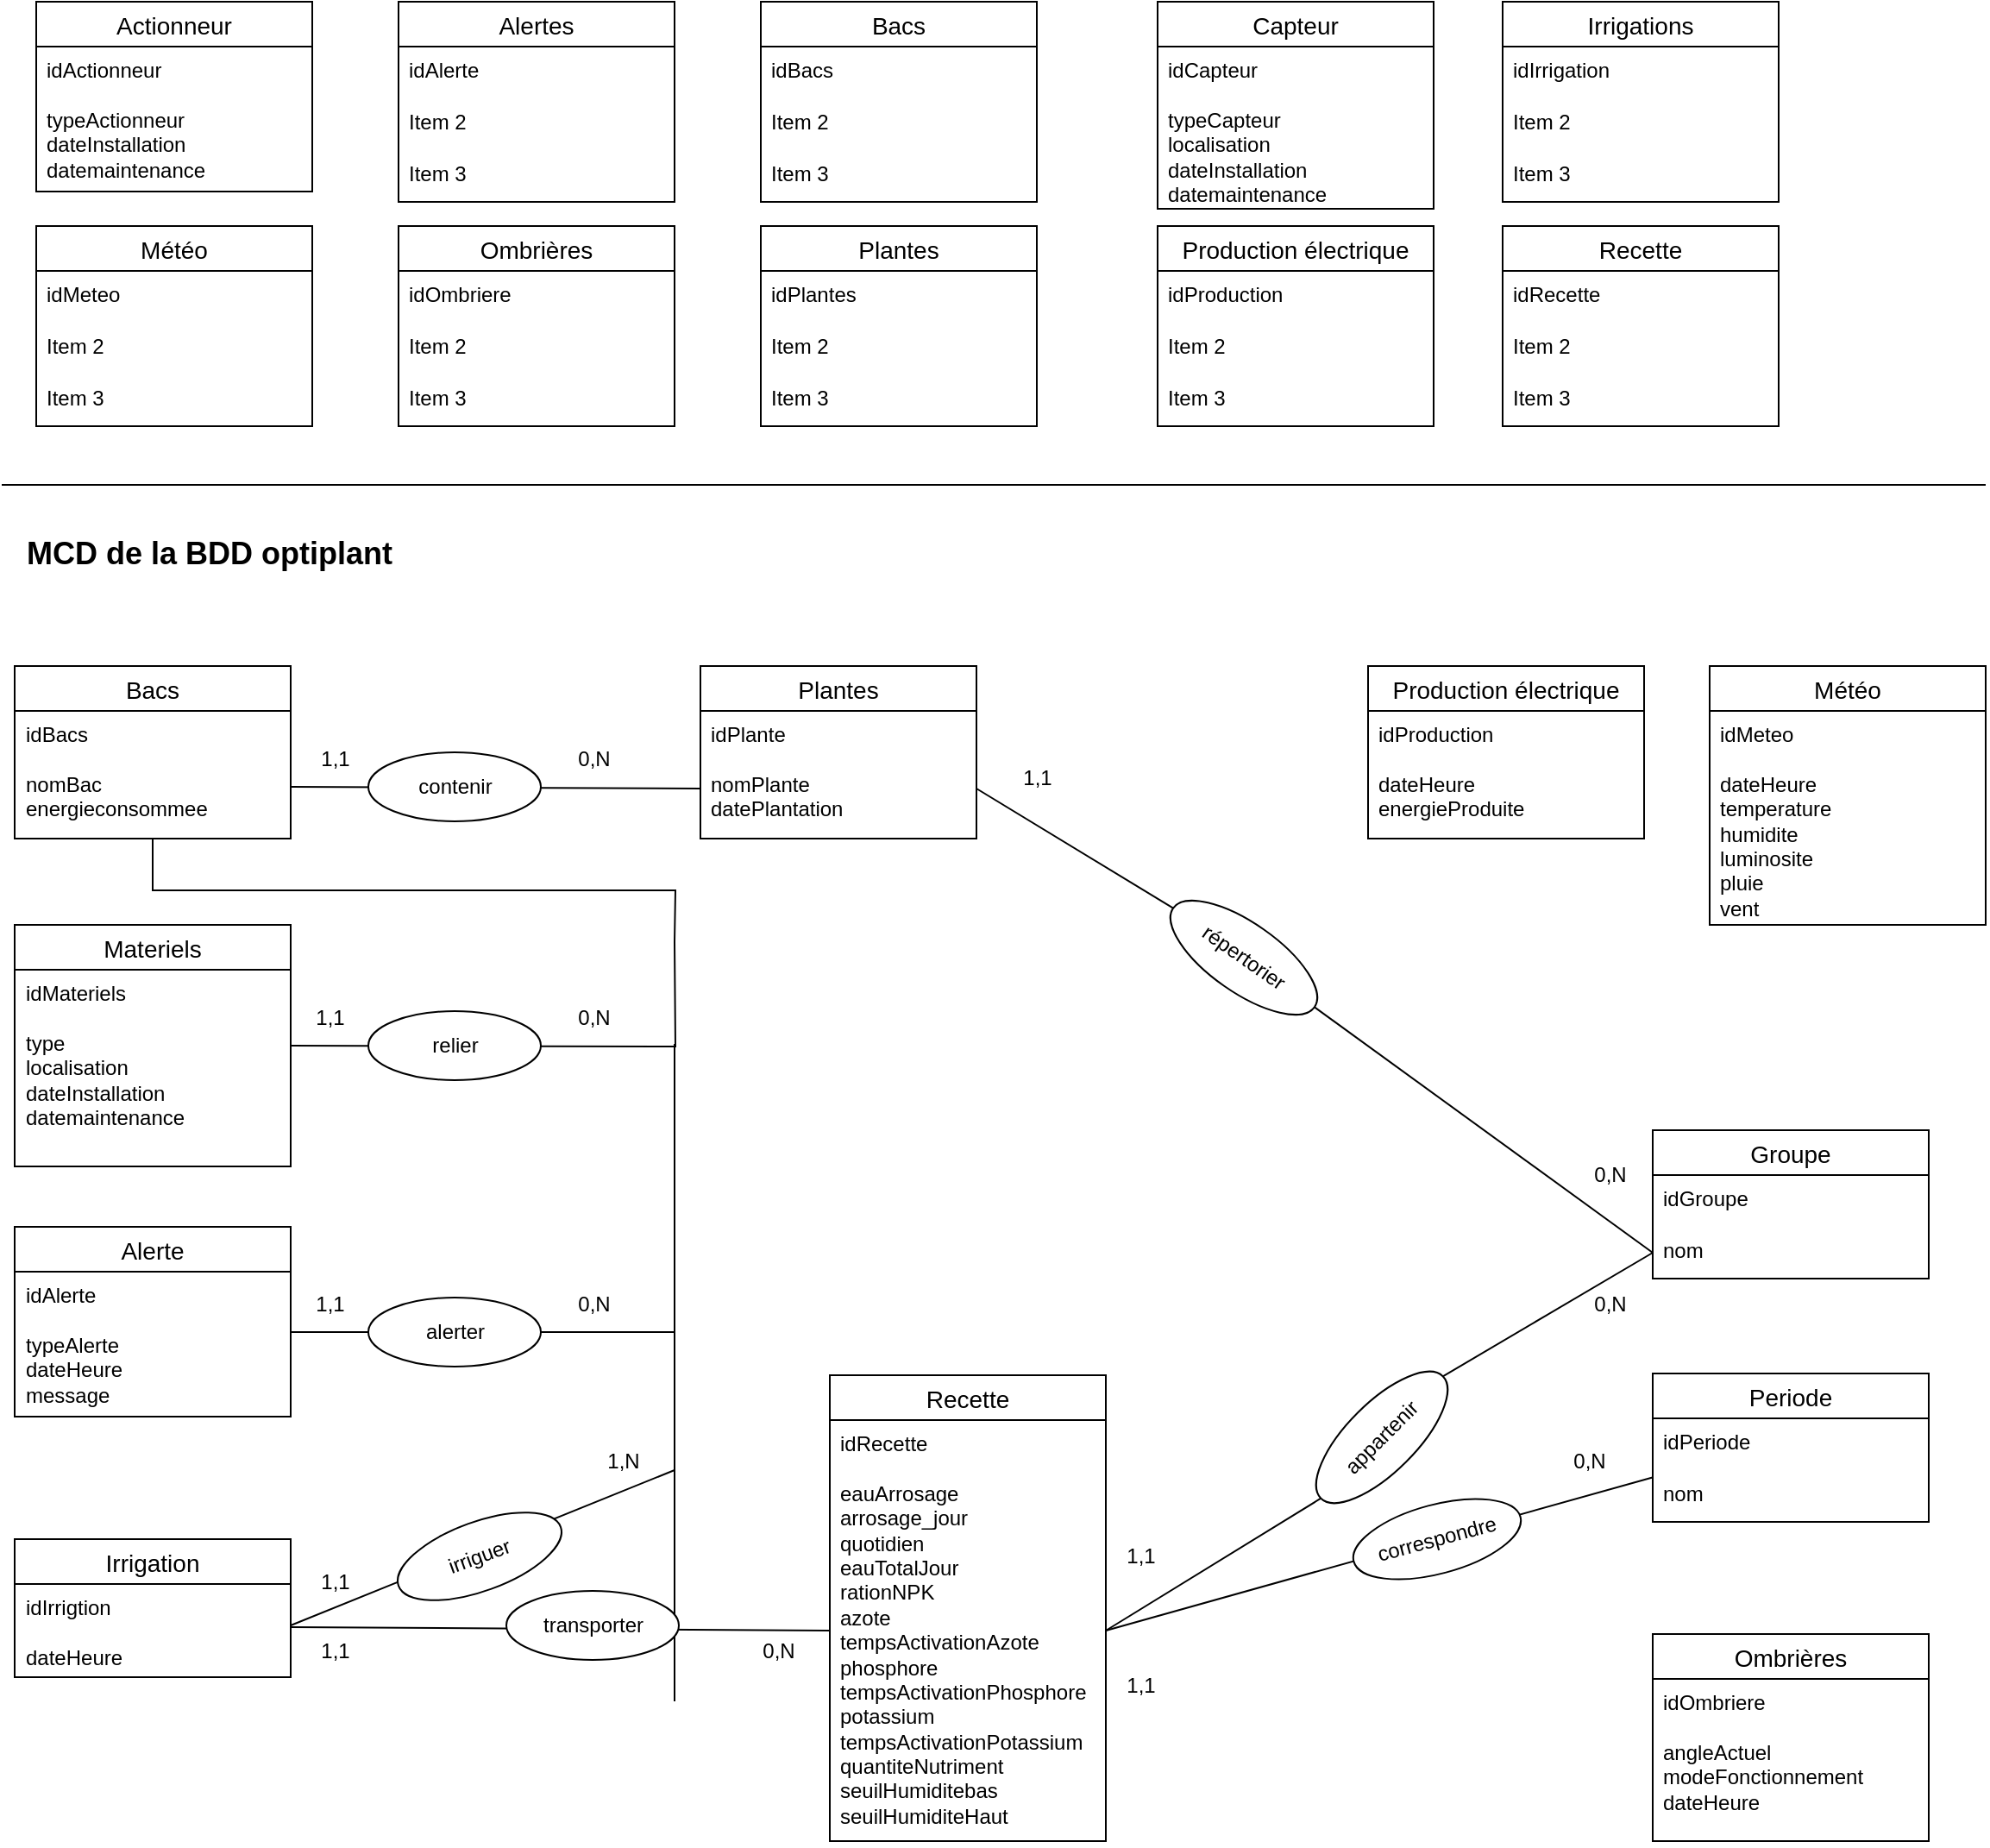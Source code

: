 <mxfile version="26.0.16">
  <diagram name="MCD" id="uWJ0e3N0dm7fcI5BOGlj">
    <mxGraphModel dx="2369" dy="962" grid="1" gridSize="10" guides="1" tooltips="1" connect="1" arrows="1" fold="1" page="1" pageScale="1" pageWidth="1169" pageHeight="1654" math="0" shadow="0">
      <root>
        <mxCell id="T9H4gMGK_s0aDdUB7x26-0" />
        <mxCell id="T9H4gMGK_s0aDdUB7x26-1" parent="T9H4gMGK_s0aDdUB7x26-0" />
        <mxCell id="T9H4gMGK_s0aDdUB7x26-6" value="Alertes" style="swimlane;fontStyle=0;childLayout=stackLayout;horizontal=1;startSize=26;horizontalStack=0;resizeParent=1;resizeParentMax=0;resizeLast=0;collapsible=1;marginBottom=0;align=center;fontSize=14;" parent="T9H4gMGK_s0aDdUB7x26-1" vertex="1">
          <mxGeometry x="240" y="40" width="160" height="116" as="geometry" />
        </mxCell>
        <mxCell id="T9H4gMGK_s0aDdUB7x26-7" value="idAlerte" style="text;strokeColor=none;fillColor=none;spacingLeft=4;spacingRight=4;overflow=hidden;rotatable=0;points=[[0,0.5],[1,0.5]];portConstraint=eastwest;fontSize=12;whiteSpace=wrap;html=1;" parent="T9H4gMGK_s0aDdUB7x26-6" vertex="1">
          <mxGeometry y="26" width="160" height="30" as="geometry" />
        </mxCell>
        <mxCell id="T9H4gMGK_s0aDdUB7x26-8" value="Item 2" style="text;strokeColor=none;fillColor=none;spacingLeft=4;spacingRight=4;overflow=hidden;rotatable=0;points=[[0,0.5],[1,0.5]];portConstraint=eastwest;fontSize=12;whiteSpace=wrap;html=1;" parent="T9H4gMGK_s0aDdUB7x26-6" vertex="1">
          <mxGeometry y="56" width="160" height="30" as="geometry" />
        </mxCell>
        <mxCell id="T9H4gMGK_s0aDdUB7x26-9" value="Item 3" style="text;strokeColor=none;fillColor=none;spacingLeft=4;spacingRight=4;overflow=hidden;rotatable=0;points=[[0,0.5],[1,0.5]];portConstraint=eastwest;fontSize=12;whiteSpace=wrap;html=1;" parent="T9H4gMGK_s0aDdUB7x26-6" vertex="1">
          <mxGeometry y="86" width="160" height="30" as="geometry" />
        </mxCell>
        <mxCell id="T9H4gMGK_s0aDdUB7x26-10" value="Bacs" style="swimlane;fontStyle=0;childLayout=stackLayout;horizontal=1;startSize=26;horizontalStack=0;resizeParent=1;resizeParentMax=0;resizeLast=0;collapsible=1;marginBottom=0;align=center;fontSize=14;" parent="T9H4gMGK_s0aDdUB7x26-1" vertex="1">
          <mxGeometry x="450" y="40" width="160" height="116" as="geometry" />
        </mxCell>
        <mxCell id="T9H4gMGK_s0aDdUB7x26-11" value="idBacs" style="text;strokeColor=none;fillColor=none;spacingLeft=4;spacingRight=4;overflow=hidden;rotatable=0;points=[[0,0.5],[1,0.5]];portConstraint=eastwest;fontSize=12;whiteSpace=wrap;html=1;" parent="T9H4gMGK_s0aDdUB7x26-10" vertex="1">
          <mxGeometry y="26" width="160" height="30" as="geometry" />
        </mxCell>
        <mxCell id="T9H4gMGK_s0aDdUB7x26-12" value="Item 2" style="text;strokeColor=none;fillColor=none;spacingLeft=4;spacingRight=4;overflow=hidden;rotatable=0;points=[[0,0.5],[1,0.5]];portConstraint=eastwest;fontSize=12;whiteSpace=wrap;html=1;" parent="T9H4gMGK_s0aDdUB7x26-10" vertex="1">
          <mxGeometry y="56" width="160" height="30" as="geometry" />
        </mxCell>
        <mxCell id="T9H4gMGK_s0aDdUB7x26-13" value="Item 3" style="text;strokeColor=none;fillColor=none;spacingLeft=4;spacingRight=4;overflow=hidden;rotatable=0;points=[[0,0.5],[1,0.5]];portConstraint=eastwest;fontSize=12;whiteSpace=wrap;html=1;" parent="T9H4gMGK_s0aDdUB7x26-10" vertex="1">
          <mxGeometry y="86" width="160" height="30" as="geometry" />
        </mxCell>
        <mxCell id="T9H4gMGK_s0aDdUB7x26-18" value="Irrigations" style="swimlane;fontStyle=0;childLayout=stackLayout;horizontal=1;startSize=26;horizontalStack=0;resizeParent=1;resizeParentMax=0;resizeLast=0;collapsible=1;marginBottom=0;align=center;fontSize=14;" parent="T9H4gMGK_s0aDdUB7x26-1" vertex="1">
          <mxGeometry x="880" y="40" width="160" height="116" as="geometry" />
        </mxCell>
        <mxCell id="T9H4gMGK_s0aDdUB7x26-19" value="idIrrigation" style="text;strokeColor=none;fillColor=none;spacingLeft=4;spacingRight=4;overflow=hidden;rotatable=0;points=[[0,0.5],[1,0.5]];portConstraint=eastwest;fontSize=12;whiteSpace=wrap;html=1;" parent="T9H4gMGK_s0aDdUB7x26-18" vertex="1">
          <mxGeometry y="26" width="160" height="30" as="geometry" />
        </mxCell>
        <mxCell id="T9H4gMGK_s0aDdUB7x26-20" value="Item 2" style="text;strokeColor=none;fillColor=none;spacingLeft=4;spacingRight=4;overflow=hidden;rotatable=0;points=[[0,0.5],[1,0.5]];portConstraint=eastwest;fontSize=12;whiteSpace=wrap;html=1;" parent="T9H4gMGK_s0aDdUB7x26-18" vertex="1">
          <mxGeometry y="56" width="160" height="30" as="geometry" />
        </mxCell>
        <mxCell id="T9H4gMGK_s0aDdUB7x26-21" value="Item 3" style="text;strokeColor=none;fillColor=none;spacingLeft=4;spacingRight=4;overflow=hidden;rotatable=0;points=[[0,0.5],[1,0.5]];portConstraint=eastwest;fontSize=12;whiteSpace=wrap;html=1;" parent="T9H4gMGK_s0aDdUB7x26-18" vertex="1">
          <mxGeometry y="86" width="160" height="30" as="geometry" />
        </mxCell>
        <mxCell id="T9H4gMGK_s0aDdUB7x26-22" value="Météo" style="swimlane;fontStyle=0;childLayout=stackLayout;horizontal=1;startSize=26;horizontalStack=0;resizeParent=1;resizeParentMax=0;resizeLast=0;collapsible=1;marginBottom=0;align=center;fontSize=14;" parent="T9H4gMGK_s0aDdUB7x26-1" vertex="1">
          <mxGeometry x="30" y="170" width="160" height="116" as="geometry" />
        </mxCell>
        <mxCell id="T9H4gMGK_s0aDdUB7x26-23" value="idMeteo" style="text;strokeColor=none;fillColor=none;spacingLeft=4;spacingRight=4;overflow=hidden;rotatable=0;points=[[0,0.5],[1,0.5]];portConstraint=eastwest;fontSize=12;whiteSpace=wrap;html=1;" parent="T9H4gMGK_s0aDdUB7x26-22" vertex="1">
          <mxGeometry y="26" width="160" height="30" as="geometry" />
        </mxCell>
        <mxCell id="T9H4gMGK_s0aDdUB7x26-24" value="Item 2" style="text;strokeColor=none;fillColor=none;spacingLeft=4;spacingRight=4;overflow=hidden;rotatable=0;points=[[0,0.5],[1,0.5]];portConstraint=eastwest;fontSize=12;whiteSpace=wrap;html=1;" parent="T9H4gMGK_s0aDdUB7x26-22" vertex="1">
          <mxGeometry y="56" width="160" height="30" as="geometry" />
        </mxCell>
        <mxCell id="T9H4gMGK_s0aDdUB7x26-25" value="Item 3" style="text;strokeColor=none;fillColor=none;spacingLeft=4;spacingRight=4;overflow=hidden;rotatable=0;points=[[0,0.5],[1,0.5]];portConstraint=eastwest;fontSize=12;whiteSpace=wrap;html=1;" parent="T9H4gMGK_s0aDdUB7x26-22" vertex="1">
          <mxGeometry y="86" width="160" height="30" as="geometry" />
        </mxCell>
        <mxCell id="T9H4gMGK_s0aDdUB7x26-26" value="Ombrières" style="swimlane;fontStyle=0;childLayout=stackLayout;horizontal=1;startSize=26;horizontalStack=0;resizeParent=1;resizeParentMax=0;resizeLast=0;collapsible=1;marginBottom=0;align=center;fontSize=14;" parent="T9H4gMGK_s0aDdUB7x26-1" vertex="1">
          <mxGeometry x="240" y="170" width="160" height="116" as="geometry" />
        </mxCell>
        <mxCell id="T9H4gMGK_s0aDdUB7x26-27" value="idOmbriere" style="text;strokeColor=none;fillColor=none;spacingLeft=4;spacingRight=4;overflow=hidden;rotatable=0;points=[[0,0.5],[1,0.5]];portConstraint=eastwest;fontSize=12;whiteSpace=wrap;html=1;" parent="T9H4gMGK_s0aDdUB7x26-26" vertex="1">
          <mxGeometry y="26" width="160" height="30" as="geometry" />
        </mxCell>
        <mxCell id="T9H4gMGK_s0aDdUB7x26-28" value="Item 2" style="text;strokeColor=none;fillColor=none;spacingLeft=4;spacingRight=4;overflow=hidden;rotatable=0;points=[[0,0.5],[1,0.5]];portConstraint=eastwest;fontSize=12;whiteSpace=wrap;html=1;" parent="T9H4gMGK_s0aDdUB7x26-26" vertex="1">
          <mxGeometry y="56" width="160" height="30" as="geometry" />
        </mxCell>
        <mxCell id="T9H4gMGK_s0aDdUB7x26-29" value="Item 3" style="text;strokeColor=none;fillColor=none;spacingLeft=4;spacingRight=4;overflow=hidden;rotatable=0;points=[[0,0.5],[1,0.5]];portConstraint=eastwest;fontSize=12;whiteSpace=wrap;html=1;" parent="T9H4gMGK_s0aDdUB7x26-26" vertex="1">
          <mxGeometry y="86" width="160" height="30" as="geometry" />
        </mxCell>
        <mxCell id="T9H4gMGK_s0aDdUB7x26-30" value="Plantes" style="swimlane;fontStyle=0;childLayout=stackLayout;horizontal=1;startSize=26;horizontalStack=0;resizeParent=1;resizeParentMax=0;resizeLast=0;collapsible=1;marginBottom=0;align=center;fontSize=14;" parent="T9H4gMGK_s0aDdUB7x26-1" vertex="1">
          <mxGeometry x="450" y="170" width="160" height="116" as="geometry" />
        </mxCell>
        <mxCell id="T9H4gMGK_s0aDdUB7x26-31" value="idPlantes" style="text;strokeColor=none;fillColor=none;spacingLeft=4;spacingRight=4;overflow=hidden;rotatable=0;points=[[0,0.5],[1,0.5]];portConstraint=eastwest;fontSize=12;whiteSpace=wrap;html=1;" parent="T9H4gMGK_s0aDdUB7x26-30" vertex="1">
          <mxGeometry y="26" width="160" height="30" as="geometry" />
        </mxCell>
        <mxCell id="T9H4gMGK_s0aDdUB7x26-32" value="Item 2" style="text;strokeColor=none;fillColor=none;spacingLeft=4;spacingRight=4;overflow=hidden;rotatable=0;points=[[0,0.5],[1,0.5]];portConstraint=eastwest;fontSize=12;whiteSpace=wrap;html=1;" parent="T9H4gMGK_s0aDdUB7x26-30" vertex="1">
          <mxGeometry y="56" width="160" height="30" as="geometry" />
        </mxCell>
        <mxCell id="T9H4gMGK_s0aDdUB7x26-33" value="Item 3" style="text;strokeColor=none;fillColor=none;spacingLeft=4;spacingRight=4;overflow=hidden;rotatable=0;points=[[0,0.5],[1,0.5]];portConstraint=eastwest;fontSize=12;whiteSpace=wrap;html=1;" parent="T9H4gMGK_s0aDdUB7x26-30" vertex="1">
          <mxGeometry y="86" width="160" height="30" as="geometry" />
        </mxCell>
        <mxCell id="T9H4gMGK_s0aDdUB7x26-34" value="Production électrique" style="swimlane;fontStyle=0;childLayout=stackLayout;horizontal=1;startSize=26;horizontalStack=0;resizeParent=1;resizeParentMax=0;resizeLast=0;collapsible=1;marginBottom=0;align=center;fontSize=14;" parent="T9H4gMGK_s0aDdUB7x26-1" vertex="1">
          <mxGeometry x="680" y="170" width="160" height="116" as="geometry" />
        </mxCell>
        <mxCell id="T9H4gMGK_s0aDdUB7x26-35" value="idProduction" style="text;strokeColor=none;fillColor=none;spacingLeft=4;spacingRight=4;overflow=hidden;rotatable=0;points=[[0,0.5],[1,0.5]];portConstraint=eastwest;fontSize=12;whiteSpace=wrap;html=1;" parent="T9H4gMGK_s0aDdUB7x26-34" vertex="1">
          <mxGeometry y="26" width="160" height="30" as="geometry" />
        </mxCell>
        <mxCell id="T9H4gMGK_s0aDdUB7x26-36" value="Item 2" style="text;strokeColor=none;fillColor=none;spacingLeft=4;spacingRight=4;overflow=hidden;rotatable=0;points=[[0,0.5],[1,0.5]];portConstraint=eastwest;fontSize=12;whiteSpace=wrap;html=1;" parent="T9H4gMGK_s0aDdUB7x26-34" vertex="1">
          <mxGeometry y="56" width="160" height="30" as="geometry" />
        </mxCell>
        <mxCell id="T9H4gMGK_s0aDdUB7x26-37" value="Item 3" style="text;strokeColor=none;fillColor=none;spacingLeft=4;spacingRight=4;overflow=hidden;rotatable=0;points=[[0,0.5],[1,0.5]];portConstraint=eastwest;fontSize=12;whiteSpace=wrap;html=1;" parent="T9H4gMGK_s0aDdUB7x26-34" vertex="1">
          <mxGeometry y="86" width="160" height="30" as="geometry" />
        </mxCell>
        <mxCell id="T9H4gMGK_s0aDdUB7x26-38" value="Recette" style="swimlane;fontStyle=0;childLayout=stackLayout;horizontal=1;startSize=26;horizontalStack=0;resizeParent=1;resizeParentMax=0;resizeLast=0;collapsible=1;marginBottom=0;align=center;fontSize=14;" parent="T9H4gMGK_s0aDdUB7x26-1" vertex="1">
          <mxGeometry x="880" y="170" width="160" height="116" as="geometry" />
        </mxCell>
        <mxCell id="T9H4gMGK_s0aDdUB7x26-39" value="idRecette" style="text;strokeColor=none;fillColor=none;spacingLeft=4;spacingRight=4;overflow=hidden;rotatable=0;points=[[0,0.5],[1,0.5]];portConstraint=eastwest;fontSize=12;whiteSpace=wrap;html=1;" parent="T9H4gMGK_s0aDdUB7x26-38" vertex="1">
          <mxGeometry y="26" width="160" height="30" as="geometry" />
        </mxCell>
        <mxCell id="T9H4gMGK_s0aDdUB7x26-40" value="Item 2" style="text;strokeColor=none;fillColor=none;spacingLeft=4;spacingRight=4;overflow=hidden;rotatable=0;points=[[0,0.5],[1,0.5]];portConstraint=eastwest;fontSize=12;whiteSpace=wrap;html=1;" parent="T9H4gMGK_s0aDdUB7x26-38" vertex="1">
          <mxGeometry y="56" width="160" height="30" as="geometry" />
        </mxCell>
        <mxCell id="T9H4gMGK_s0aDdUB7x26-41" value="Item 3" style="text;strokeColor=none;fillColor=none;spacingLeft=4;spacingRight=4;overflow=hidden;rotatable=0;points=[[0,0.5],[1,0.5]];portConstraint=eastwest;fontSize=12;whiteSpace=wrap;html=1;" parent="T9H4gMGK_s0aDdUB7x26-38" vertex="1">
          <mxGeometry y="86" width="160" height="30" as="geometry" />
        </mxCell>
        <mxCell id="j0MVk8MpoayFazlEa2W3-0" style="edgeStyle=orthogonalEdgeStyle;rounded=0;orthogonalLoop=1;jettySize=auto;html=1;exitX=0.5;exitY=1;exitDx=0;exitDy=0;endArrow=none;startFill=0;" edge="1" parent="T9H4gMGK_s0aDdUB7x26-1" source="nybgzaofSDxsT-tVlt5b-0">
          <mxGeometry relative="1" as="geometry">
            <mxPoint x="400" y="585" as="targetPoint" />
          </mxGeometry>
        </mxCell>
        <mxCell id="nybgzaofSDxsT-tVlt5b-0" value="Bacs" style="swimlane;fontStyle=0;childLayout=stackLayout;horizontal=1;startSize=26;horizontalStack=0;resizeParent=1;resizeParentMax=0;resizeLast=0;collapsible=1;marginBottom=0;align=center;fontSize=14;" parent="T9H4gMGK_s0aDdUB7x26-1" vertex="1">
          <mxGeometry x="17.5" y="425" width="160" height="100" as="geometry" />
        </mxCell>
        <mxCell id="nybgzaofSDxsT-tVlt5b-1" value="&lt;div&gt;idBacs&lt;/div&gt;&lt;div&gt;&lt;br&gt;&lt;/div&gt;&lt;div&gt;nomBac&lt;/div&gt;&lt;div&gt;energieconsommee&lt;/div&gt;&lt;div&gt;&lt;br&gt;&lt;/div&gt;" style="text;strokeColor=none;fillColor=none;spacingLeft=4;spacingRight=4;overflow=hidden;rotatable=0;points=[[0,0.5],[1,0.5]];portConstraint=eastwest;fontSize=12;whiteSpace=wrap;html=1;" parent="nybgzaofSDxsT-tVlt5b-0" vertex="1">
          <mxGeometry y="26" width="160" height="74" as="geometry" />
        </mxCell>
        <mxCell id="nybgzaofSDxsT-tVlt5b-4" value="Plantes" style="swimlane;fontStyle=0;childLayout=stackLayout;horizontal=1;startSize=26;horizontalStack=0;resizeParent=1;resizeParentMax=0;resizeLast=0;collapsible=1;marginBottom=0;align=center;fontSize=14;" parent="T9H4gMGK_s0aDdUB7x26-1" vertex="1">
          <mxGeometry x="415" y="425" width="160" height="100" as="geometry">
            <mxRectangle x="380" y="360" width="90" height="30" as="alternateBounds" />
          </mxGeometry>
        </mxCell>
        <mxCell id="nybgzaofSDxsT-tVlt5b-5" value="&lt;div&gt;idPlante&lt;/div&gt;&lt;div&gt;&lt;br&gt;&lt;/div&gt;&lt;div&gt;nomPlante&lt;/div&gt;&lt;div&gt;datePlantation&lt;br&gt;&lt;/div&gt;" style="text;strokeColor=none;fillColor=none;spacingLeft=4;spacingRight=4;overflow=hidden;rotatable=0;points=[[0,0.5],[1,0.5]];portConstraint=eastwest;fontSize=12;whiteSpace=wrap;html=1;" parent="nybgzaofSDxsT-tVlt5b-4" vertex="1">
          <mxGeometry y="26" width="160" height="74" as="geometry" />
        </mxCell>
        <mxCell id="nybgzaofSDxsT-tVlt5b-12" value="" style="endArrow=none;html=1;rounded=0;entryX=0;entryY=0.5;entryDx=0;entryDy=0;" parent="T9H4gMGK_s0aDdUB7x26-1" edge="1">
          <mxGeometry relative="1" as="geometry">
            <mxPoint x="177.5" y="495" as="sourcePoint" />
            <mxPoint x="415" y="496" as="targetPoint" />
          </mxGeometry>
        </mxCell>
        <mxCell id="nybgzaofSDxsT-tVlt5b-9" value="contenir" style="ellipse;whiteSpace=wrap;html=1;align=center;" parent="T9H4gMGK_s0aDdUB7x26-1" vertex="1">
          <mxGeometry x="222.5" y="475" width="100" height="40" as="geometry" />
        </mxCell>
        <mxCell id="gFLPSM0X9cLNO_FBiv-f-0" value="1,1" style="text;html=1;align=center;verticalAlign=middle;resizable=0;points=[];autosize=1;strokeColor=none;fillColor=none;" parent="T9H4gMGK_s0aDdUB7x26-1" vertex="1">
          <mxGeometry x="182.5" y="464" width="40" height="30" as="geometry" />
        </mxCell>
        <mxCell id="gFLPSM0X9cLNO_FBiv-f-2" value="0,N" style="text;html=1;align=center;verticalAlign=middle;resizable=0;points=[];autosize=1;strokeColor=none;fillColor=none;" parent="T9H4gMGK_s0aDdUB7x26-1" vertex="1">
          <mxGeometry x="332.5" y="464" width="40" height="30" as="geometry" />
        </mxCell>
        <mxCell id="gFLPSM0X9cLNO_FBiv-f-3" value="" style="endArrow=none;html=1;rounded=0;" parent="T9H4gMGK_s0aDdUB7x26-1" edge="1">
          <mxGeometry width="50" height="50" relative="1" as="geometry">
            <mxPoint x="10" y="320" as="sourcePoint" />
            <mxPoint x="1160" y="320" as="targetPoint" />
          </mxGeometry>
        </mxCell>
        <mxCell id="gFLPSM0X9cLNO_FBiv-f-16" value="" style="endArrow=none;html=1;rounded=0;edgeStyle=orthogonalEdgeStyle;" parent="T9H4gMGK_s0aDdUB7x26-1" edge="1">
          <mxGeometry relative="1" as="geometry">
            <mxPoint x="177.5" y="645" as="sourcePoint" />
            <mxPoint x="400" y="585" as="targetPoint" />
          </mxGeometry>
        </mxCell>
        <mxCell id="gFLPSM0X9cLNO_FBiv-f-17" value="relier" style="ellipse;whiteSpace=wrap;html=1;align=center;" parent="T9H4gMGK_s0aDdUB7x26-1" vertex="1">
          <mxGeometry x="222.5" y="625" width="100" height="40" as="geometry" />
        </mxCell>
        <mxCell id="gFLPSM0X9cLNO_FBiv-f-18" value="1,1" style="text;html=1;align=center;verticalAlign=middle;resizable=0;points=[];autosize=1;strokeColor=none;fillColor=none;" parent="T9H4gMGK_s0aDdUB7x26-1" vertex="1">
          <mxGeometry x="180" y="614" width="40" height="30" as="geometry" />
        </mxCell>
        <mxCell id="gFLPSM0X9cLNO_FBiv-f-19" value="0,N" style="text;html=1;align=center;verticalAlign=middle;resizable=0;points=[];autosize=1;strokeColor=none;fillColor=none;" parent="T9H4gMGK_s0aDdUB7x26-1" vertex="1">
          <mxGeometry x="332.5" y="614" width="40" height="30" as="geometry" />
        </mxCell>
        <mxCell id="gFLPSM0X9cLNO_FBiv-f-40" value="Alerte" style="swimlane;fontStyle=0;childLayout=stackLayout;horizontal=1;startSize=26;horizontalStack=0;resizeParent=1;resizeParentMax=0;resizeLast=0;collapsible=1;marginBottom=0;align=center;fontSize=14;" parent="T9H4gMGK_s0aDdUB7x26-1" vertex="1">
          <mxGeometry x="17.5" y="750" width="160" height="110" as="geometry" />
        </mxCell>
        <mxCell id="gFLPSM0X9cLNO_FBiv-f-41" value="&lt;div&gt;idAlerte&lt;/div&gt;&lt;div&gt;&lt;br&gt;&lt;/div&gt;&lt;div&gt;typeAlerte&lt;/div&gt;&lt;div&gt;dateHeure&lt;/div&gt;&lt;div&gt;message&lt;br&gt;&lt;/div&gt;" style="text;strokeColor=none;fillColor=none;spacingLeft=4;spacingRight=4;overflow=hidden;rotatable=0;points=[[0,0.5],[1,0.5]];portConstraint=eastwest;fontSize=12;whiteSpace=wrap;html=1;" parent="gFLPSM0X9cLNO_FBiv-f-40" vertex="1">
          <mxGeometry y="26" width="160" height="84" as="geometry" />
        </mxCell>
        <mxCell id="gFLPSM0X9cLNO_FBiv-f-48" value="" style="endArrow=none;html=1;rounded=0;" parent="T9H4gMGK_s0aDdUB7x26-1" edge="1">
          <mxGeometry relative="1" as="geometry">
            <mxPoint x="177.5" y="811" as="sourcePoint" />
            <mxPoint x="400" y="811" as="targetPoint" />
          </mxGeometry>
        </mxCell>
        <mxCell id="gFLPSM0X9cLNO_FBiv-f-49" value="alerter" style="ellipse;whiteSpace=wrap;html=1;align=center;" parent="T9H4gMGK_s0aDdUB7x26-1" vertex="1">
          <mxGeometry x="222.5" y="791" width="100" height="40" as="geometry" />
        </mxCell>
        <mxCell id="gFLPSM0X9cLNO_FBiv-f-50" value="1,1" style="text;html=1;align=center;verticalAlign=middle;resizable=0;points=[];autosize=1;strokeColor=none;fillColor=none;" parent="T9H4gMGK_s0aDdUB7x26-1" vertex="1">
          <mxGeometry x="180" y="780" width="40" height="30" as="geometry" />
        </mxCell>
        <mxCell id="gFLPSM0X9cLNO_FBiv-f-51" value="0,N" style="text;html=1;align=center;verticalAlign=middle;resizable=0;points=[];autosize=1;strokeColor=none;fillColor=none;" parent="T9H4gMGK_s0aDdUB7x26-1" vertex="1">
          <mxGeometry x="332.5" y="780" width="40" height="30" as="geometry" />
        </mxCell>
        <mxCell id="gFLPSM0X9cLNO_FBiv-f-129" value="0,N" style="text;html=1;align=center;verticalAlign=middle;resizable=0;points=[];autosize=1;strokeColor=none;fillColor=none;" parent="T9H4gMGK_s0aDdUB7x26-1" vertex="1">
          <mxGeometry x="922" y="705" width="40" height="30" as="geometry" />
        </mxCell>
        <mxCell id="gFLPSM0X9cLNO_FBiv-f-145" value="Groupe" style="swimlane;fontStyle=0;childLayout=stackLayout;horizontal=1;startSize=26;horizontalStack=0;resizeParent=1;resizeParentMax=0;resizeLast=0;collapsible=1;marginBottom=0;align=center;fontSize=14;" parent="T9H4gMGK_s0aDdUB7x26-1" vertex="1">
          <mxGeometry x="967" y="694" width="160" height="86" as="geometry">
            <mxRectangle x="380" y="360" width="90" height="30" as="alternateBounds" />
          </mxGeometry>
        </mxCell>
        <mxCell id="gFLPSM0X9cLNO_FBiv-f-146" value="idGroupe" style="text;strokeColor=none;fillColor=none;spacingLeft=4;spacingRight=4;overflow=hidden;rotatable=0;points=[[0,0.5],[1,0.5]];portConstraint=eastwest;fontSize=12;whiteSpace=wrap;html=1;" parent="gFLPSM0X9cLNO_FBiv-f-145" vertex="1">
          <mxGeometry y="26" width="160" height="30" as="geometry" />
        </mxCell>
        <mxCell id="gFLPSM0X9cLNO_FBiv-f-147" value="nom" style="text;strokeColor=none;fillColor=none;spacingLeft=4;spacingRight=4;overflow=hidden;rotatable=0;points=[[0,0.5],[1,0.5]];portConstraint=eastwest;fontSize=12;whiteSpace=wrap;html=1;" parent="gFLPSM0X9cLNO_FBiv-f-145" vertex="1">
          <mxGeometry y="56" width="160" height="30" as="geometry" />
        </mxCell>
        <mxCell id="gFLPSM0X9cLNO_FBiv-f-149" value="" style="endArrow=none;html=1;rounded=0;entryX=0;entryY=0.5;entryDx=0;entryDy=0;exitX=1;exitY=0.5;exitDx=0;exitDy=0;" parent="T9H4gMGK_s0aDdUB7x26-1" target="gFLPSM0X9cLNO_FBiv-f-147" edge="1" source="gFLPSM0X9cLNO_FBiv-f-150">
          <mxGeometry relative="1" as="geometry">
            <mxPoint x="660" y="1165" as="sourcePoint" />
            <mxPoint x="692.5" y="1245" as="targetPoint" />
          </mxGeometry>
        </mxCell>
        <mxCell id="gFLPSM0X9cLNO_FBiv-f-151" value="1,1" style="text;html=1;align=center;verticalAlign=middle;resizable=0;points=[];autosize=1;strokeColor=none;fillColor=none;" parent="T9H4gMGK_s0aDdUB7x26-1" vertex="1">
          <mxGeometry x="650" y="1001" width="40" height="30" as="geometry" />
        </mxCell>
        <mxCell id="gFLPSM0X9cLNO_FBiv-f-152" value="0,N" style="text;html=1;align=center;verticalAlign=middle;resizable=0;points=[];autosize=1;strokeColor=none;fillColor=none;" parent="T9H4gMGK_s0aDdUB7x26-1" vertex="1">
          <mxGeometry x="922" y="780" width="40" height="30" as="geometry" />
        </mxCell>
        <mxCell id="gFLPSM0X9cLNO_FBiv-f-153" value="&amp;nbsp;" style="text;strokeColor=none;fillColor=none;spacingLeft=4;spacingRight=4;overflow=hidden;rotatable=0;points=[[0,0.5],[1,0.5]];portConstraint=eastwest;fontSize=12;whiteSpace=wrap;html=1;" parent="T9H4gMGK_s0aDdUB7x26-1" vertex="1">
          <mxGeometry x="967" y="878" width="160" height="30" as="geometry" />
        </mxCell>
        <mxCell id="gFLPSM0X9cLNO_FBiv-f-154" value="" style="endArrow=none;html=1;rounded=0;entryX=-0.001;entryY=0.142;entryDx=0;entryDy=0;exitX=1;exitY=0.5;exitDx=0;exitDy=0;entryPerimeter=0;" parent="T9H4gMGK_s0aDdUB7x26-1" source="gFLPSM0X9cLNO_FBiv-f-178" target="gFLPSM0X9cLNO_FBiv-f-161" edge="1">
          <mxGeometry relative="1" as="geometry">
            <mxPoint x="907.355" y="1009.645" as="sourcePoint" />
            <mxPoint x="727.5" y="1375" as="targetPoint" />
          </mxGeometry>
        </mxCell>
        <mxCell id="gFLPSM0X9cLNO_FBiv-f-155" value="1,1" style="text;html=1;align=center;verticalAlign=middle;resizable=0;points=[];autosize=1;strokeColor=none;fillColor=none;" parent="T9H4gMGK_s0aDdUB7x26-1" vertex="1">
          <mxGeometry x="650" y="926" width="40" height="30" as="geometry" />
        </mxCell>
        <mxCell id="gFLPSM0X9cLNO_FBiv-f-156" value="0,N" style="text;html=1;align=center;verticalAlign=middle;resizable=0;points=[];autosize=1;strokeColor=none;fillColor=none;" parent="T9H4gMGK_s0aDdUB7x26-1" vertex="1">
          <mxGeometry x="910" y="871" width="40" height="30" as="geometry" />
        </mxCell>
        <mxCell id="gFLPSM0X9cLNO_FBiv-f-159" value="Periode" style="swimlane;fontStyle=0;childLayout=stackLayout;horizontal=1;startSize=26;horizontalStack=0;resizeParent=1;resizeParentMax=0;resizeLast=0;collapsible=1;marginBottom=0;align=center;fontSize=14;" parent="T9H4gMGK_s0aDdUB7x26-1" vertex="1">
          <mxGeometry x="967" y="835" width="160" height="86" as="geometry">
            <mxRectangle x="380" y="360" width="90" height="30" as="alternateBounds" />
          </mxGeometry>
        </mxCell>
        <mxCell id="gFLPSM0X9cLNO_FBiv-f-160" value="idPeriode" style="text;strokeColor=none;fillColor=none;spacingLeft=4;spacingRight=4;overflow=hidden;rotatable=0;points=[[0,0.5],[1,0.5]];portConstraint=eastwest;fontSize=12;whiteSpace=wrap;html=1;" parent="gFLPSM0X9cLNO_FBiv-f-159" vertex="1">
          <mxGeometry y="26" width="160" height="30" as="geometry" />
        </mxCell>
        <mxCell id="gFLPSM0X9cLNO_FBiv-f-161" value="nom" style="text;strokeColor=none;fillColor=none;spacingLeft=4;spacingRight=4;overflow=hidden;rotatable=0;points=[[0,0.5],[1,0.5]];portConstraint=eastwest;fontSize=12;whiteSpace=wrap;html=1;" parent="gFLPSM0X9cLNO_FBiv-f-159" vertex="1">
          <mxGeometry y="56" width="160" height="30" as="geometry" />
        </mxCell>
        <mxCell id="gFLPSM0X9cLNO_FBiv-f-169" value="Irrigation" style="swimlane;fontStyle=0;childLayout=stackLayout;horizontal=1;startSize=26;horizontalStack=0;resizeParent=1;resizeParentMax=0;resizeLast=0;collapsible=1;marginBottom=0;align=center;fontSize=14;" parent="T9H4gMGK_s0aDdUB7x26-1" vertex="1">
          <mxGeometry x="17.5" y="931" width="160" height="80" as="geometry" />
        </mxCell>
        <mxCell id="gFLPSM0X9cLNO_FBiv-f-170" value="&lt;div&gt;idIrrigtion&lt;/div&gt;&lt;div&gt;&lt;br&gt;&lt;/div&gt;&lt;div&gt;dateHeure&lt;/div&gt;&lt;div&gt;&lt;br&gt;&lt;/div&gt;" style="text;strokeColor=none;fillColor=none;spacingLeft=4;spacingRight=4;overflow=hidden;rotatable=0;points=[[0,0.5],[1,0.5]];portConstraint=eastwest;fontSize=12;whiteSpace=wrap;html=1;" parent="gFLPSM0X9cLNO_FBiv-f-169" vertex="1">
          <mxGeometry y="26" width="160" height="54" as="geometry" />
        </mxCell>
        <mxCell id="gFLPSM0X9cLNO_FBiv-f-173" value="" style="endArrow=none;html=1;rounded=0;" parent="T9H4gMGK_s0aDdUB7x26-1" edge="1">
          <mxGeometry relative="1" as="geometry">
            <mxPoint x="177.5" y="981" as="sourcePoint" />
            <mxPoint x="400" y="891" as="targetPoint" />
          </mxGeometry>
        </mxCell>
        <mxCell id="gFLPSM0X9cLNO_FBiv-f-174" value="irriguer" style="ellipse;whiteSpace=wrap;html=1;align=center;rotation=-20;" parent="T9H4gMGK_s0aDdUB7x26-1" vertex="1">
          <mxGeometry x="237" y="921" width="100" height="40" as="geometry" />
        </mxCell>
        <mxCell id="gFLPSM0X9cLNO_FBiv-f-175" value="1,1" style="text;html=1;align=center;verticalAlign=middle;resizable=0;points=[];autosize=1;strokeColor=none;fillColor=none;" parent="T9H4gMGK_s0aDdUB7x26-1" vertex="1">
          <mxGeometry x="182.5" y="941" width="40" height="30" as="geometry" />
        </mxCell>
        <mxCell id="gFLPSM0X9cLNO_FBiv-f-176" value="1,N" style="text;html=1;align=center;verticalAlign=middle;resizable=0;points=[];autosize=1;strokeColor=none;fillColor=none;" parent="T9H4gMGK_s0aDdUB7x26-1" vertex="1">
          <mxGeometry x="350" y="871" width="40" height="30" as="geometry" />
        </mxCell>
        <mxCell id="gFLPSM0X9cLNO_FBiv-f-177" value="Recette" style="swimlane;fontStyle=0;childLayout=stackLayout;horizontal=1;startSize=26;horizontalStack=0;resizeParent=1;resizeParentMax=0;resizeLast=0;collapsible=1;marginBottom=0;align=center;fontSize=14;" parent="T9H4gMGK_s0aDdUB7x26-1" vertex="1">
          <mxGeometry x="490" y="836" width="160" height="270" as="geometry">
            <mxRectangle x="380" y="360" width="90" height="30" as="alternateBounds" />
          </mxGeometry>
        </mxCell>
        <mxCell id="gFLPSM0X9cLNO_FBiv-f-178" value="&lt;div&gt;idRecette&lt;br&gt;&lt;/div&gt;&lt;div&gt;&lt;br&gt;&lt;/div&gt;&lt;div&gt;eauArrosage&lt;/div&gt;&lt;div&gt;&lt;div&gt;arrosage_jour&lt;/div&gt;&lt;div&gt;quotidien&lt;/div&gt;&lt;div&gt;eauTotalJour&lt;/div&gt;&lt;div&gt;&lt;span style=&quot;font-weight: normal;&quot;&gt;rationNPK&lt;/span&gt;&lt;br&gt;azote&lt;br&gt;tempsActivationAzote&lt;br&gt;phosphore&lt;br&gt;tempsActivationPhosphore&lt;br&gt;potassium&lt;/div&gt;&lt;div&gt;tempsActivationPotassium&lt;br&gt;quantiteNutriment&lt;br&gt;seuilHumiditebas&lt;/div&gt;&lt;div&gt;seuilHumiditeHaut&lt;br&gt;&lt;br&gt;&lt;table data-uniqueid=&quot;1690266209&quot; class=&quot;table table-striped table-hover table-sm table_results data ajax w-auto&quot;&gt;&lt;thead&gt;&lt;tr&gt;&lt;th data-column=&quot;rationNPK&quot; class=&quot;draggable position-sticky text-end&quot;&gt;&lt;span style=&quot;font-weight: normal;&quot;&gt;&lt;br&gt;        &lt;br&gt;  &lt;/span&gt;&lt;/th&gt;  &lt;th data-column=&quot;azote&quot; class=&quot;draggable position-sticky text-end&quot;&gt;&lt;br&gt;&lt;br&gt;        &lt;br&gt;  &lt;/th&gt;  &lt;th data-column=&quot;tempsActivationAzote&quot; class=&quot;draggable position-sticky text-end&quot;&gt;&lt;br&gt;&lt;br&gt;        &lt;br&gt;  &lt;/th&gt;  &lt;th data-column=&quot;phosphore&quot; class=&quot;draggable position-sticky text-end&quot;&gt;&lt;br&gt;&lt;br&gt;        &lt;br&gt;  &lt;/th&gt;  &lt;th data-column=&quot;tempsActivationPhosphore&quot; class=&quot;draggable position-sticky text-end&quot;&gt;&lt;br&gt;&lt;br&gt;        &lt;br&gt;  &lt;/th&gt;  &lt;th data-column=&quot;potassium&quot; class=&quot;draggable position-sticky text-end&quot;&gt;&lt;br&gt;&lt;br&gt;        &lt;br&gt;  &lt;/th&gt;  &lt;th data-column=&quot;tempsActivationPotassium&quot; class=&quot;draggable position-sticky text-end&quot;&gt;&lt;br&gt;&lt;br&gt;        &lt;br&gt;  &lt;/th&gt;  &lt;th data-column=&quot;quantiteNutriment&quot; class=&quot;draggable position-sticky text-end&quot;&gt;&lt;br&gt;&lt;br&gt;        &lt;br&gt;  &lt;/th&gt;  &lt;th data-column=&quot;seuilHumidite&quot; class=&quot;draggable position-sticky text-end&quot;&gt;&lt;br&gt;&lt;br&gt;        &lt;br&gt;  &lt;/th&gt;      &lt;td colspan=&quot;4&quot; class=&quot;d-print-none&quot;&gt;&lt;br&gt;&lt;/td&gt;&lt;/tr&gt;&lt;/thead&gt;&lt;/table&gt;&lt;/div&gt;&lt;/div&gt;&lt;div&gt;&lt;br&gt;&lt;/div&gt;" style="text;strokeColor=none;fillColor=none;spacingLeft=4;spacingRight=4;overflow=hidden;rotatable=0;points=[[0,0.5],[1,0.5]];portConstraint=eastwest;fontSize=12;whiteSpace=wrap;html=1;" parent="gFLPSM0X9cLNO_FBiv-f-177" vertex="1">
          <mxGeometry y="26" width="160" height="244" as="geometry" />
        </mxCell>
        <mxCell id="gFLPSM0X9cLNO_FBiv-f-182" value="1,1" style="text;html=1;align=center;verticalAlign=middle;resizable=0;points=[];autosize=1;strokeColor=none;fillColor=none;" parent="T9H4gMGK_s0aDdUB7x26-1" vertex="1">
          <mxGeometry x="182.5" y="981" width="40" height="30" as="geometry" />
        </mxCell>
        <mxCell id="gFLPSM0X9cLNO_FBiv-f-183" value="0,N" style="text;html=1;align=center;verticalAlign=middle;resizable=0;points=[];autosize=1;strokeColor=none;fillColor=none;" parent="T9H4gMGK_s0aDdUB7x26-1" vertex="1">
          <mxGeometry x="440" y="981" width="40" height="30" as="geometry" />
        </mxCell>
        <mxCell id="gFLPSM0X9cLNO_FBiv-f-184" value="" style="endArrow=none;html=1;rounded=0;entryX=0;entryY=0.5;entryDx=0;entryDy=0;exitX=1;exitY=0.5;exitDx=0;exitDy=0;" parent="T9H4gMGK_s0aDdUB7x26-1" target="gFLPSM0X9cLNO_FBiv-f-178" edge="1">
          <mxGeometry relative="1" as="geometry">
            <mxPoint x="177.5" y="982" as="sourcePoint" />
            <mxPoint x="256.699" y="1036" as="targetPoint" />
          </mxGeometry>
        </mxCell>
        <mxCell id="gFLPSM0X9cLNO_FBiv-f-206" style="rounded=0;orthogonalLoop=1;jettySize=auto;html=1;entryX=0;entryY=0.5;entryDx=0;entryDy=0;endArrow=none;startFill=0;exitX=1;exitY=0.5;exitDx=0;exitDy=0;" parent="T9H4gMGK_s0aDdUB7x26-1" source="gFLPSM0X9cLNO_FBiv-f-207" target="gFLPSM0X9cLNO_FBiv-f-147" edge="1">
          <mxGeometry relative="1" as="geometry">
            <mxPoint x="820" y="1025" as="targetPoint" />
            <mxPoint x="575" y="496" as="sourcePoint" />
            <Array as="points" />
          </mxGeometry>
        </mxCell>
        <mxCell id="gFLPSM0X9cLNO_FBiv-f-191" value="1,1" style="text;html=1;align=center;verticalAlign=middle;resizable=0;points=[];autosize=1;strokeColor=none;fillColor=none;" parent="T9H4gMGK_s0aDdUB7x26-1" vertex="1">
          <mxGeometry x="590" y="475" width="40" height="30" as="geometry" />
        </mxCell>
        <mxCell id="j0MVk8MpoayFazlEa2W3-1" value="" style="endArrow=none;html=1;rounded=0;" edge="1" parent="T9H4gMGK_s0aDdUB7x26-1">
          <mxGeometry width="50" height="50" relative="1" as="geometry">
            <mxPoint x="400" y="1025" as="sourcePoint" />
            <mxPoint x="400" y="644" as="targetPoint" />
          </mxGeometry>
        </mxCell>
        <mxCell id="j0MVk8MpoayFazlEa2W3-2" value="" style="rounded=0;orthogonalLoop=1;jettySize=auto;html=1;entryX=0;entryY=0.5;entryDx=0;entryDy=0;endArrow=none;startFill=0;exitX=1;exitY=0.5;exitDx=0;exitDy=0;" edge="1" parent="T9H4gMGK_s0aDdUB7x26-1" target="gFLPSM0X9cLNO_FBiv-f-207">
          <mxGeometry relative="1" as="geometry">
            <mxPoint x="967" y="755" as="targetPoint" />
            <mxPoint x="575" y="496" as="sourcePoint" />
            <Array as="points" />
          </mxGeometry>
        </mxCell>
        <mxCell id="gFLPSM0X9cLNO_FBiv-f-207" value="répertorier" style="ellipse;whiteSpace=wrap;html=1;align=center;rotation=35;" parent="T9H4gMGK_s0aDdUB7x26-1" vertex="1">
          <mxGeometry x="680" y="574" width="100" height="40" as="geometry" />
        </mxCell>
        <mxCell id="j0MVk8MpoayFazlEa2W3-3" value="transporter" style="ellipse;whiteSpace=wrap;html=1;align=center;rotation=0;" vertex="1" parent="T9H4gMGK_s0aDdUB7x26-1">
          <mxGeometry x="302.5" y="961" width="100" height="40" as="geometry" />
        </mxCell>
        <mxCell id="j0MVk8MpoayFazlEa2W3-4" value="correspondre" style="ellipse;whiteSpace=wrap;html=1;align=center;rotation=-15;" vertex="1" parent="T9H4gMGK_s0aDdUB7x26-1">
          <mxGeometry x="792" y="911" width="100" height="40" as="geometry" />
        </mxCell>
        <mxCell id="ap3bOUWLykSENtYzDzGO-1" value="&lt;h2&gt;MCD de la BDD optiplant &lt;br&gt;&lt;/h2&gt;" style="text;html=1;align=center;verticalAlign=middle;resizable=0;points=[];autosize=1;strokeColor=none;fillColor=none;" vertex="1" parent="T9H4gMGK_s0aDdUB7x26-1">
          <mxGeometry x="10" y="330" width="240" height="60" as="geometry" />
        </mxCell>
        <mxCell id="ap3bOUWLykSENtYzDzGO-2" value="Météo" style="swimlane;fontStyle=0;childLayout=stackLayout;horizontal=1;startSize=26;horizontalStack=0;resizeParent=1;resizeParentMax=0;resizeLast=0;collapsible=1;marginBottom=0;align=center;fontSize=14;" vertex="1" parent="T9H4gMGK_s0aDdUB7x26-1">
          <mxGeometry x="1000" y="425" width="160" height="150" as="geometry" />
        </mxCell>
        <mxCell id="ap3bOUWLykSENtYzDzGO-3" value="&lt;div&gt;idMeteo&lt;/div&gt;&lt;div&gt;&lt;br&gt;&lt;/div&gt;&lt;div&gt;dateHeure&lt;/div&gt;&lt;div&gt;temperature&lt;/div&gt;&lt;div&gt;humidite&lt;/div&gt;&lt;div&gt;luminosite&lt;br&gt;          pluie&lt;/div&gt;&lt;div&gt;vent&lt;br&gt;&lt;/div&gt;" style="text;strokeColor=none;fillColor=none;spacingLeft=4;spacingRight=4;overflow=hidden;rotatable=0;points=[[0,0.5],[1,0.5]];portConstraint=eastwest;fontSize=12;whiteSpace=wrap;html=1;" vertex="1" parent="ap3bOUWLykSENtYzDzGO-2">
          <mxGeometry y="26" width="160" height="124" as="geometry" />
        </mxCell>
        <mxCell id="ap3bOUWLykSENtYzDzGO-6" value="Production électrique" style="swimlane;fontStyle=0;childLayout=stackLayout;horizontal=1;startSize=26;horizontalStack=0;resizeParent=1;resizeParentMax=0;resizeLast=0;collapsible=1;marginBottom=0;align=center;fontSize=14;" vertex="1" parent="T9H4gMGK_s0aDdUB7x26-1">
          <mxGeometry x="802" y="425" width="160" height="100" as="geometry" />
        </mxCell>
        <mxCell id="ap3bOUWLykSENtYzDzGO-7" value="&lt;div&gt;idProduction&lt;/div&gt;&lt;div&gt;&lt;br&gt;&lt;/div&gt;&lt;div&gt;dateHeure&lt;/div&gt;&lt;div&gt;energieProduite&lt;br&gt;&lt;/div&gt;" style="text;strokeColor=none;fillColor=none;spacingLeft=4;spacingRight=4;overflow=hidden;rotatable=0;points=[[0,0.5],[1,0.5]];portConstraint=eastwest;fontSize=12;whiteSpace=wrap;html=1;" vertex="1" parent="ap3bOUWLykSENtYzDzGO-6">
          <mxGeometry y="26" width="160" height="74" as="geometry" />
        </mxCell>
        <mxCell id="ap3bOUWLykSENtYzDzGO-11" value="Ombrières" style="swimlane;fontStyle=0;childLayout=stackLayout;horizontal=1;startSize=26;horizontalStack=0;resizeParent=1;resizeParentMax=0;resizeLast=0;collapsible=1;marginBottom=0;align=center;fontSize=14;" vertex="1" parent="T9H4gMGK_s0aDdUB7x26-1">
          <mxGeometry x="967" y="986" width="160" height="120" as="geometry" />
        </mxCell>
        <mxCell id="ap3bOUWLykSENtYzDzGO-12" value="&lt;div&gt;idOmbriere&lt;/div&gt;&lt;div&gt;&lt;br&gt;&lt;/div&gt;&lt;div&gt;angleActuel&lt;/div&gt;&lt;div&gt;modeFonctionnement&lt;/div&gt;&lt;div&gt;dateHeure&lt;br&gt;&lt;/div&gt;" style="text;strokeColor=none;fillColor=none;spacingLeft=4;spacingRight=4;overflow=hidden;rotatable=0;points=[[0,0.5],[1,0.5]];portConstraint=eastwest;fontSize=12;whiteSpace=wrap;html=1;" vertex="1" parent="ap3bOUWLykSENtYzDzGO-11">
          <mxGeometry y="26" width="160" height="94" as="geometry" />
        </mxCell>
        <mxCell id="ap3bOUWLykSENtYzDzGO-15" value="Materiels" style="swimlane;fontStyle=0;childLayout=stackLayout;horizontal=1;startSize=26;horizontalStack=0;resizeParent=1;resizeParentMax=0;resizeLast=0;collapsible=1;marginBottom=0;align=center;fontSize=14;" vertex="1" parent="T9H4gMGK_s0aDdUB7x26-1">
          <mxGeometry x="17.5" y="575" width="160" height="140" as="geometry" />
        </mxCell>
        <mxCell id="ap3bOUWLykSENtYzDzGO-16" value="&lt;div&gt;idMateriels&lt;/div&gt;&lt;div&gt;&lt;br&gt;&lt;/div&gt;&lt;div&gt;type&lt;/div&gt;&lt;div&gt;localisation&lt;br&gt;&lt;/div&gt;&lt;div&gt;dateInstallation&lt;/div&gt;&lt;div&gt;datemaintenance&lt;br&gt;&lt;/div&gt;" style="text;strokeColor=none;fillColor=none;spacingLeft=4;spacingRight=4;overflow=hidden;rotatable=0;points=[[0,0.5],[1,0.5]];portConstraint=eastwest;fontSize=12;whiteSpace=wrap;html=1;" vertex="1" parent="ap3bOUWLykSENtYzDzGO-15">
          <mxGeometry y="26" width="160" height="114" as="geometry" />
        </mxCell>
        <mxCell id="ap3bOUWLykSENtYzDzGO-17" value="Actionneur" style="swimlane;fontStyle=0;childLayout=stackLayout;horizontal=1;startSize=26;horizontalStack=0;resizeParent=1;resizeParentMax=0;resizeLast=0;collapsible=1;marginBottom=0;align=center;fontSize=14;" vertex="1" parent="T9H4gMGK_s0aDdUB7x26-1">
          <mxGeometry x="30" y="40" width="160" height="110" as="geometry" />
        </mxCell>
        <mxCell id="ap3bOUWLykSENtYzDzGO-18" value="&lt;div&gt;idActionneur&lt;/div&gt;&lt;div&gt;&lt;br&gt;&lt;/div&gt;&lt;div&gt;typeActionneur&lt;/div&gt;&lt;div&gt;dateInstallation&lt;/div&gt;&lt;div&gt;datemaintenance&lt;br&gt;&lt;/div&gt;" style="text;strokeColor=none;fillColor=none;spacingLeft=4;spacingRight=4;overflow=hidden;rotatable=0;points=[[0,0.5],[1,0.5]];portConstraint=eastwest;fontSize=12;whiteSpace=wrap;html=1;" vertex="1" parent="ap3bOUWLykSENtYzDzGO-17">
          <mxGeometry y="26" width="160" height="84" as="geometry" />
        </mxCell>
        <mxCell id="ap3bOUWLykSENtYzDzGO-19" value="Capteur" style="swimlane;fontStyle=0;childLayout=stackLayout;horizontal=1;startSize=26;horizontalStack=0;resizeParent=1;resizeParentMax=0;resizeLast=0;collapsible=1;marginBottom=0;align=center;fontSize=14;" vertex="1" parent="T9H4gMGK_s0aDdUB7x26-1">
          <mxGeometry x="680" y="40" width="160" height="120" as="geometry" />
        </mxCell>
        <mxCell id="ap3bOUWLykSENtYzDzGO-20" value="&lt;div&gt;idCapteur&lt;/div&gt;&lt;div&gt;&lt;br&gt;&lt;/div&gt;&lt;div&gt;typeCapteur&lt;/div&gt;&lt;div&gt;localisation&lt;/div&gt;&lt;div&gt;dateInstallation&lt;/div&gt;&lt;div&gt;datemaintenance&lt;br&gt;&lt;/div&gt;" style="text;strokeColor=none;fillColor=none;spacingLeft=4;spacingRight=4;overflow=hidden;rotatable=0;points=[[0,0.5],[1,0.5]];portConstraint=eastwest;fontSize=12;whiteSpace=wrap;html=1;" vertex="1" parent="ap3bOUWLykSENtYzDzGO-19">
          <mxGeometry y="26" width="160" height="94" as="geometry" />
        </mxCell>
        <mxCell id="ap3bOUWLykSENtYzDzGO-21" value="" style="endArrow=none;html=1;rounded=0;entryX=0;entryY=0.5;entryDx=0;entryDy=0;exitX=1;exitY=0.5;exitDx=0;exitDy=0;" edge="1" parent="T9H4gMGK_s0aDdUB7x26-1" source="gFLPSM0X9cLNO_FBiv-f-178" target="gFLPSM0X9cLNO_FBiv-f-150">
          <mxGeometry relative="1" as="geometry">
            <mxPoint x="650" y="984" as="sourcePoint" />
            <mxPoint x="967" y="755" as="targetPoint" />
          </mxGeometry>
        </mxCell>
        <mxCell id="gFLPSM0X9cLNO_FBiv-f-150" value="appartenir" style="ellipse;whiteSpace=wrap;html=1;align=center;rotation=-45;" parent="T9H4gMGK_s0aDdUB7x26-1" vertex="1">
          <mxGeometry x="760" y="852" width="100" height="40" as="geometry" />
        </mxCell>
      </root>
    </mxGraphModel>
  </diagram>
</mxfile>
